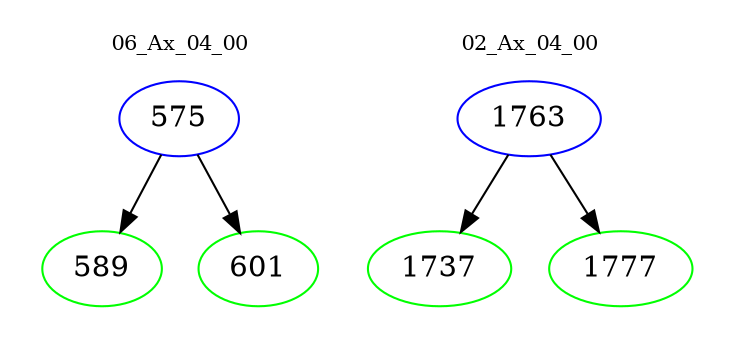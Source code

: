 digraph{
subgraph cluster_0 {
color = white
label = "06_Ax_04_00";
fontsize=10;
T0_575 [label="575", color="blue"]
T0_575 -> T0_589 [color="black"]
T0_589 [label="589", color="green"]
T0_575 -> T0_601 [color="black"]
T0_601 [label="601", color="green"]
}
subgraph cluster_1 {
color = white
label = "02_Ax_04_00";
fontsize=10;
T1_1763 [label="1763", color="blue"]
T1_1763 -> T1_1737 [color="black"]
T1_1737 [label="1737", color="green"]
T1_1763 -> T1_1777 [color="black"]
T1_1777 [label="1777", color="green"]
}
}
